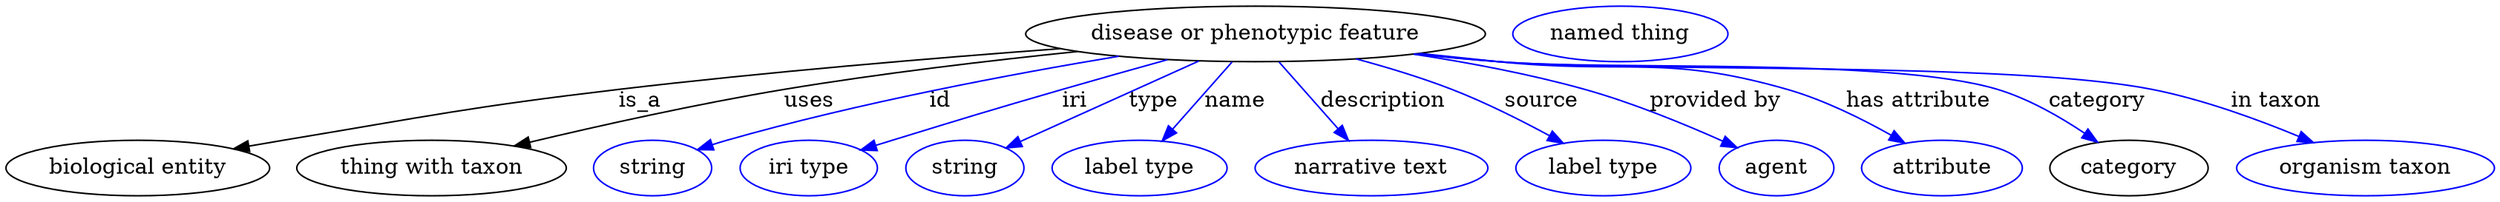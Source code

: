 digraph {
	graph [bb="0,0,1316.9,123"];
	node [label="\N"];
	"disease or phenotypic feature"	[height=0.5,
		label="disease or phenotypic feature",
		pos="664.24,105",
		width=3.1775];
	"biological entity"	[height=0.5,
		pos="68.244,18",
		width=1.8957];
	"disease or phenotypic feature" -> "biological entity"	[label=is_a,
		lp="336.24,61.5",
		pos="e,118.31,30.326 565.35,95.851 497.6,89.764 405.78,80.522 325.24,69 244.73,57.481 224.97,52.103 145.24,36 139.79,34.899 134.13,33.719 \
128.47,32.513"];
	"thing with taxon"	[height=0.5,
		pos="223.24,18",
		width=1.9137];
	"disease or phenotypic feature" -> "thing with taxon"	[label=uses,
		lp="426.24,61.5",
		pos="e,266.9,31.988 573.85,93.933 526.15,87.97 466.78,79.516 414.24,69 367.35,59.612 314.83,45.604 276.75,34.802"];
	id	[color=blue,
		height=0.5,
		label=string,
		pos="340.24,18",
		width=0.84854];
	"disease or phenotypic feature" -> id	[color=blue,
		label=id,
		lp="493.74,61.5",
		pos="e,363.71,29.639 593.16,90.886 535.06,79.242 451.23,60.314 380.24,36 377.87,35.187 375.44,34.298 373,33.368",
		style=solid];
	iri	[color=blue,
		height=0.5,
		label="iri type",
		pos="425.24,18",
		width=1.011];
	"disease or phenotypic feature" -> iri	[color=blue,
		label=iri,
		lp="567.74,61.5",
		pos="e,453.31,29.668 618.03,88.519 600.25,82.505 579.78,75.508 561.24,69 520.65,54.745 510.59,50.936 470.24,36 467.85,35.112 465.38,34.193 \
462.89,33.264",
		style=solid];
	type	[color=blue,
		height=0.5,
		label=string,
		pos="510.24,18",
		width=0.84854];
	"disease or phenotypic feature" -> type	[color=blue,
		label=type,
		lp="609.24,61.5",
		pos="e,531.9,30.953 634.55,87.611 607.66,72.766 568.19,50.982 540.97,35.961",
		style=solid];
	name	[color=blue,
		height=0.5,
		label="label type",
		pos="604.24,18",
		width=1.2638];
	"disease or phenotypic feature" -> name	[color=blue,
		label=name,
		lp="653.74,61.5",
		pos="e,615.96,35.597 652.1,86.799 643.45,74.543 631.68,57.873 621.98,44.13",
		style=solid];
	description	[color=blue,
		height=0.5,
		label="narrative text",
		pos="725.24,18",
		width=1.6068];
	"disease or phenotypic feature" -> description	[color=blue,
		label=description,
		lp="729.74,61.5",
		pos="e,713.13,35.885 676.59,86.799 685.33,74.622 697.19,58.089 707.02,44.398",
		style=solid];
	source	[color=blue,
		height=0.5,
		label="label type",
		pos="846.24,18",
		width=1.2638];
	"disease or phenotypic feature" -> source	[color=blue,
		label=source,
		lp="810.24,61.5",
		pos="e,824.67,33.888 714.41,88.754 730.61,83.224 748.45,76.476 764.24,69 782.13,60.532 801.06,49.166 816.22,39.412",
		style=solid];
	"provided by"	[color=blue,
		height=0.5,
		label=agent,
		pos="939.24,18",
		width=0.83048];
	"disease or phenotypic feature" -> "provided by"	[color=blue,
		label="provided by",
		lp="902.24,61.5",
		pos="e,917.72,30.874 741.76,91.74 770.56,86.175 803.27,78.643 832.24,69 858.9,60.129 887.67,46.431 908.66,35.614",
		style=solid];
	"has attribute"	[color=blue,
		height=0.5,
		label=attribute,
		pos="1027.2,18",
		width=1.1193];
	"disease or phenotypic feature" -> "has attribute"	[color=blue,
		label="has attribute",
		lp="1006.7,61.5",
		pos="e,1007,33.617 746.59,92.504 760.49,90.623 774.77,88.726 788.24,87 855.28,78.41 875.04,90.111 939.24,69 960.23,62.1 981.83,49.918 \
998.37,39.307",
		style=solid];
	category	[height=0.5,
		pos="1126.2,18",
		width=1.1374];
	"disease or phenotypic feature" -> category	[color=blue,
		label=category,
		lp="1099.7,61.5",
		pos="e,1107.3,34.183 744.86,92.162 759.29,90.268 774.2,88.455 788.24,87 901.7,75.248 935.58,103.67 1044.2,69 1063.9,62.729 1083.7,50.841 \
1098.9,40.231",
		style=solid];
	"in taxon"	[color=blue,
		height=0.5,
		label="organism taxon",
		pos="1251.2,18",
		width=1.8234];
	"disease or phenotypic feature" -> "in taxon"	[color=blue,
		label="in taxon",
		lp="1195.7,61.5",
		pos="e,1221.6,34.218 744.17,92.047 758.81,90.142 773.97,88.355 788.24,87 938.45,72.741 979.94,101.66 1127.2,69 1156.9,62.436 1188.5,49.548 \
1212.5,38.501",
		style=solid];
	"named thing_category"	[color=blue,
		height=0.5,
		label="named thing",
		pos="852.24,105",
		width=1.5346];
}
